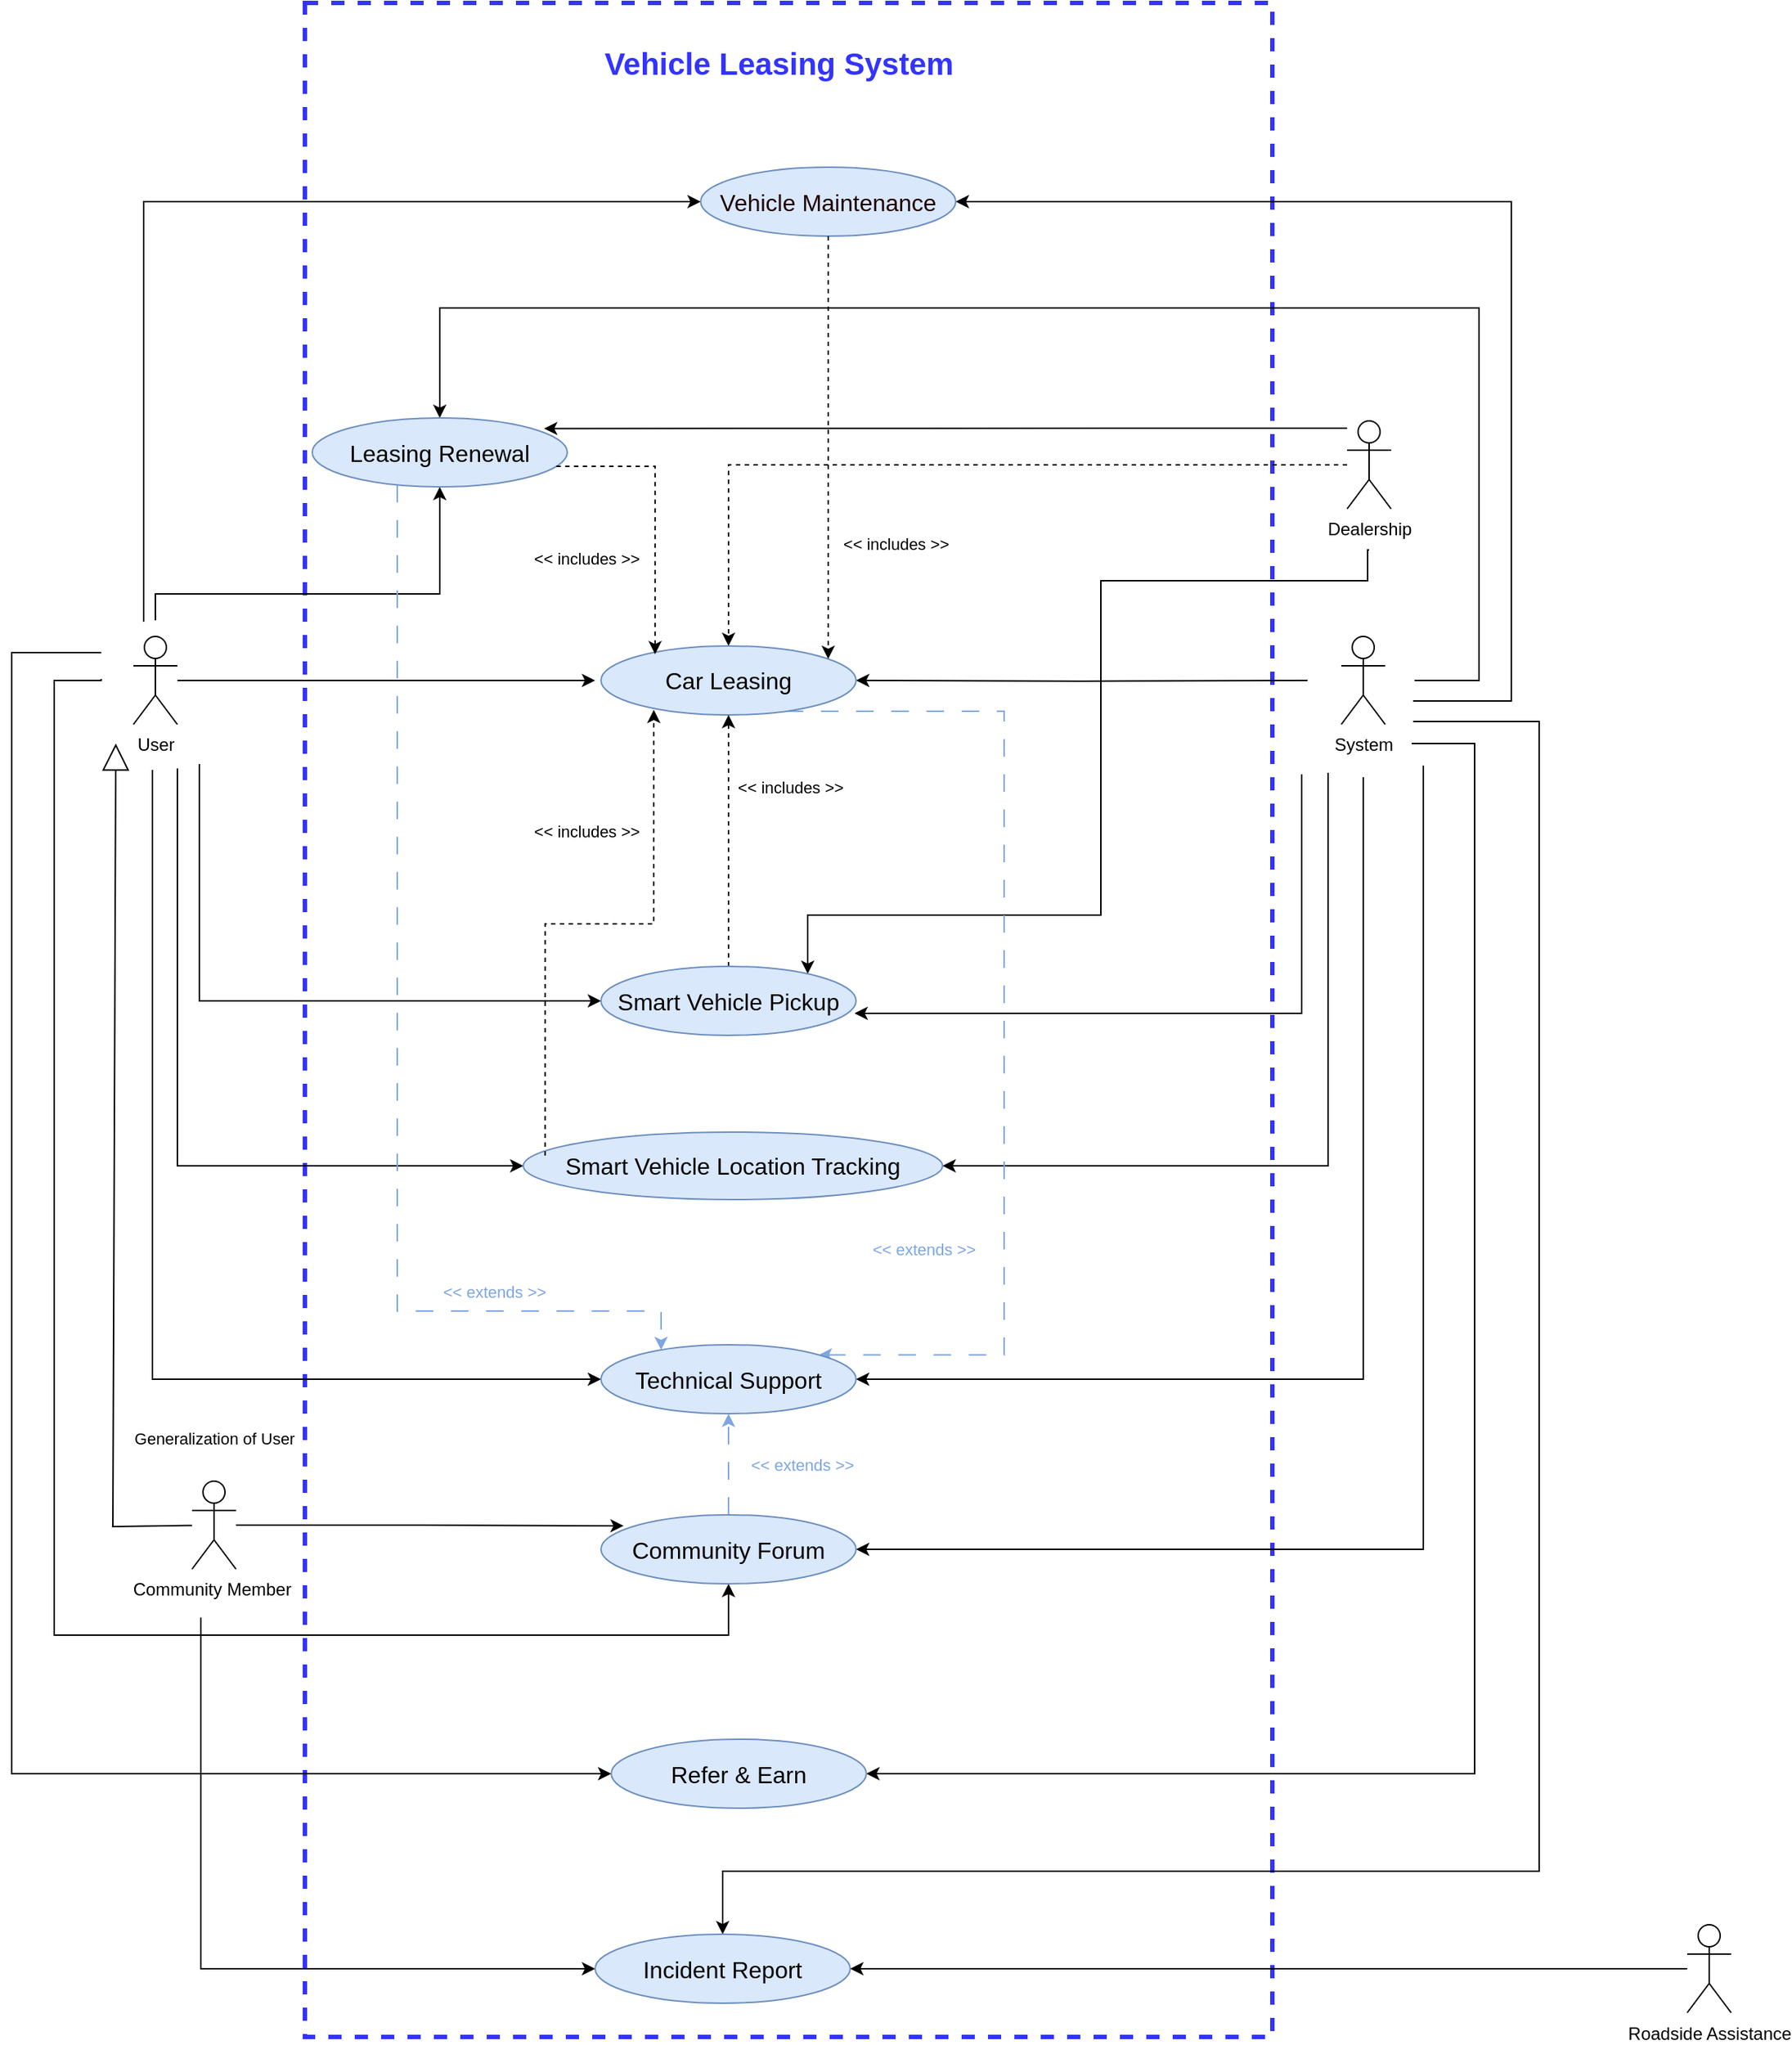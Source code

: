 <mxfile version="24.2.5" type="device">
  <diagram name="Use Case Diagram v0.1" id="3y6Z1_4csmGmZ2TnRmlC">
    <mxGraphModel dx="1914" dy="1204" grid="0" gridSize="10" guides="1" tooltips="1" connect="1" arrows="1" fold="1" page="0" pageScale="1" pageWidth="827" pageHeight="1169" math="0" shadow="0">
      <root>
        <mxCell id="0" />
        <mxCell id="1" parent="0" />
        <mxCell id="1nmPw6-PJ_FYRlz6oFzo-1" value="" style="rounded=0;whiteSpace=wrap;html=1;gradientColor=none;fillColor=none;dashed=1;strokeColor=#3333FF;shadow=0;strokeWidth=3;" vertex="1" parent="1">
          <mxGeometry x="-201" y="-268" width="660" height="1387" as="geometry" />
        </mxCell>
        <mxCell id="1nmPw6-PJ_FYRlz6oFzo-2" style="edgeStyle=orthogonalEdgeStyle;rounded=0;orthogonalLoop=1;jettySize=auto;html=1;" edge="1" parent="1" source="1nmPw6-PJ_FYRlz6oFzo-10">
          <mxGeometry relative="1" as="geometry">
            <mxPoint x="-3" y="194" as="targetPoint" />
          </mxGeometry>
        </mxCell>
        <mxCell id="1nmPw6-PJ_FYRlz6oFzo-3" style="edgeStyle=orthogonalEdgeStyle;rounded=0;orthogonalLoop=1;jettySize=auto;html=1;entryX=0;entryY=0.5;entryDx=0;entryDy=0;" edge="1" parent="1" target="1nmPw6-PJ_FYRlz6oFzo-32">
          <mxGeometry relative="1" as="geometry">
            <mxPoint x="-273" y="251" as="sourcePoint" />
            <Array as="points">
              <mxPoint x="-273" y="251" />
              <mxPoint x="-273" y="413" />
            </Array>
          </mxGeometry>
        </mxCell>
        <mxCell id="1nmPw6-PJ_FYRlz6oFzo-4" style="edgeStyle=orthogonalEdgeStyle;rounded=0;orthogonalLoop=1;jettySize=auto;html=1;entryX=0;entryY=0.5;entryDx=0;entryDy=0;" edge="1" parent="1" target="1nmPw6-PJ_FYRlz6oFzo-33">
          <mxGeometry relative="1" as="geometry">
            <mxPoint x="-288" y="254" as="sourcePoint" />
            <Array as="points">
              <mxPoint x="-288" y="262" />
              <mxPoint x="-288" y="525" />
            </Array>
          </mxGeometry>
        </mxCell>
        <mxCell id="1nmPw6-PJ_FYRlz6oFzo-5" style="edgeStyle=orthogonalEdgeStyle;rounded=0;orthogonalLoop=1;jettySize=auto;html=1;entryX=0.5;entryY=1;entryDx=0;entryDy=0;" edge="1" parent="1" target="1nmPw6-PJ_FYRlz6oFzo-37">
          <mxGeometry relative="1" as="geometry">
            <mxPoint x="-303" y="153" as="sourcePoint" />
            <Array as="points">
              <mxPoint x="-303" y="135" />
              <mxPoint x="-109" y="135" />
            </Array>
          </mxGeometry>
        </mxCell>
        <mxCell id="1nmPw6-PJ_FYRlz6oFzo-6" style="edgeStyle=orthogonalEdgeStyle;rounded=0;orthogonalLoop=1;jettySize=auto;html=1;entryX=0;entryY=0.5;entryDx=0;entryDy=0;" edge="1" parent="1" target="1nmPw6-PJ_FYRlz6oFzo-34">
          <mxGeometry relative="1" as="geometry">
            <mxPoint x="-311" y="154" as="sourcePoint" />
            <Array as="points">
              <mxPoint x="-311" y="-132" />
            </Array>
          </mxGeometry>
        </mxCell>
        <mxCell id="1nmPw6-PJ_FYRlz6oFzo-7" style="edgeStyle=orthogonalEdgeStyle;rounded=0;orthogonalLoop=1;jettySize=auto;html=1;entryX=0;entryY=0.5;entryDx=0;entryDy=0;" edge="1" parent="1" target="1nmPw6-PJ_FYRlz6oFzo-38">
          <mxGeometry relative="1" as="geometry">
            <mxPoint x="-305" y="255" as="sourcePoint" />
            <Array as="points">
              <mxPoint x="-305" y="670" />
            </Array>
          </mxGeometry>
        </mxCell>
        <mxCell id="1nmPw6-PJ_FYRlz6oFzo-8" style="edgeStyle=orthogonalEdgeStyle;rounded=0;orthogonalLoop=1;jettySize=auto;html=1;entryX=0.5;entryY=1;entryDx=0;entryDy=0;" edge="1" parent="1" target="1nmPw6-PJ_FYRlz6oFzo-41">
          <mxGeometry relative="1" as="geometry">
            <mxPoint x="-340" y="193" as="sourcePoint" />
            <Array as="points">
              <mxPoint x="-372" y="194" />
              <mxPoint x="-372" y="845" />
              <mxPoint x="88" y="845" />
            </Array>
          </mxGeometry>
        </mxCell>
        <mxCell id="1nmPw6-PJ_FYRlz6oFzo-9" style="edgeStyle=orthogonalEdgeStyle;rounded=0;orthogonalLoop=1;jettySize=auto;html=1;entryX=0;entryY=0.5;entryDx=0;entryDy=0;" edge="1" parent="1" target="1nmPw6-PJ_FYRlz6oFzo-42">
          <mxGeometry relative="1" as="geometry">
            <mxPoint x="-340" y="175" as="sourcePoint" />
            <Array as="points">
              <mxPoint x="-401" y="175" />
              <mxPoint x="-401" y="940" />
            </Array>
          </mxGeometry>
        </mxCell>
        <mxCell id="1nmPw6-PJ_FYRlz6oFzo-10" value="User" style="shape=umlActor;verticalLabelPosition=bottom;verticalAlign=top;html=1;" vertex="1" parent="1">
          <mxGeometry x="-318" y="164" width="30" height="60" as="geometry" />
        </mxCell>
        <mxCell id="1nmPw6-PJ_FYRlz6oFzo-11" style="edgeStyle=orthogonalEdgeStyle;rounded=0;orthogonalLoop=1;jettySize=auto;html=1;entryX=1;entryY=0.5;entryDx=0;entryDy=0;" edge="1" parent="1" target="1nmPw6-PJ_FYRlz6oFzo-29">
          <mxGeometry relative="1" as="geometry">
            <mxPoint x="483" y="194" as="sourcePoint" />
          </mxGeometry>
        </mxCell>
        <mxCell id="1nmPw6-PJ_FYRlz6oFzo-12" style="edgeStyle=orthogonalEdgeStyle;rounded=0;orthogonalLoop=1;jettySize=auto;html=1;entryX=1;entryY=0.5;entryDx=0;entryDy=0;" edge="1" parent="1" target="1nmPw6-PJ_FYRlz6oFzo-33">
          <mxGeometry relative="1" as="geometry">
            <mxPoint x="497" y="257" as="sourcePoint" />
            <Array as="points">
              <mxPoint x="497" y="257" />
              <mxPoint x="497" y="525" />
            </Array>
          </mxGeometry>
        </mxCell>
        <mxCell id="1nmPw6-PJ_FYRlz6oFzo-13" style="edgeStyle=orthogonalEdgeStyle;rounded=0;orthogonalLoop=1;jettySize=auto;html=1;entryX=0.5;entryY=0;entryDx=0;entryDy=0;" edge="1" parent="1" target="1nmPw6-PJ_FYRlz6oFzo-37">
          <mxGeometry relative="1" as="geometry">
            <mxPoint x="556" y="194" as="sourcePoint" />
            <Array as="points">
              <mxPoint x="600" y="194" />
              <mxPoint x="600" y="-60" />
              <mxPoint x="-109" y="-60" />
            </Array>
          </mxGeometry>
        </mxCell>
        <mxCell id="1nmPw6-PJ_FYRlz6oFzo-14" style="edgeStyle=orthogonalEdgeStyle;rounded=0;orthogonalLoop=1;jettySize=auto;html=1;entryX=1;entryY=0.5;entryDx=0;entryDy=0;" edge="1" parent="1" target="1nmPw6-PJ_FYRlz6oFzo-34">
          <mxGeometry relative="1" as="geometry">
            <mxPoint x="555" y="208" as="sourcePoint" />
            <Array as="points">
              <mxPoint x="622" y="208" />
              <mxPoint x="622" y="-132" />
            </Array>
          </mxGeometry>
        </mxCell>
        <mxCell id="1nmPw6-PJ_FYRlz6oFzo-15" style="edgeStyle=orthogonalEdgeStyle;rounded=0;orthogonalLoop=1;jettySize=auto;html=1;entryX=1;entryY=0.5;entryDx=0;entryDy=0;" edge="1" parent="1" target="1nmPw6-PJ_FYRlz6oFzo-38">
          <mxGeometry relative="1" as="geometry">
            <mxPoint x="521" y="260" as="sourcePoint" />
            <Array as="points">
              <mxPoint x="521" y="670" />
            </Array>
          </mxGeometry>
        </mxCell>
        <mxCell id="1nmPw6-PJ_FYRlz6oFzo-16" style="edgeStyle=orthogonalEdgeStyle;rounded=0;orthogonalLoop=1;jettySize=auto;html=1;entryX=1;entryY=0.5;entryDx=0;entryDy=0;" edge="1" parent="1" target="1nmPw6-PJ_FYRlz6oFzo-41">
          <mxGeometry relative="1" as="geometry">
            <mxPoint x="562" y="252" as="sourcePoint" />
            <Array as="points">
              <mxPoint x="562" y="252" />
              <mxPoint x="562" y="787" />
            </Array>
          </mxGeometry>
        </mxCell>
        <mxCell id="1nmPw6-PJ_FYRlz6oFzo-17" style="edgeStyle=orthogonalEdgeStyle;rounded=0;orthogonalLoop=1;jettySize=auto;html=1;entryX=1;entryY=0.5;entryDx=0;entryDy=0;" edge="1" parent="1" target="1nmPw6-PJ_FYRlz6oFzo-42">
          <mxGeometry relative="1" as="geometry">
            <mxPoint x="554" y="237" as="sourcePoint" />
            <Array as="points">
              <mxPoint x="554" y="237" />
              <mxPoint x="597" y="237" />
              <mxPoint x="597" y="940" />
            </Array>
          </mxGeometry>
        </mxCell>
        <mxCell id="1nmPw6-PJ_FYRlz6oFzo-18" style="edgeStyle=orthogonalEdgeStyle;rounded=0;orthogonalLoop=1;jettySize=auto;html=1;" edge="1" parent="1" target="1nmPw6-PJ_FYRlz6oFzo-43">
          <mxGeometry relative="1" as="geometry">
            <mxPoint x="555" y="222" as="sourcePoint" />
            <Array as="points">
              <mxPoint x="555" y="222" />
              <mxPoint x="641" y="222" />
              <mxPoint x="641" y="1006" />
              <mxPoint x="84" y="1006" />
            </Array>
          </mxGeometry>
        </mxCell>
        <mxCell id="1nmPw6-PJ_FYRlz6oFzo-19" value="System" style="shape=umlActor;verticalLabelPosition=bottom;verticalAlign=top;html=1;" vertex="1" parent="1">
          <mxGeometry x="506" y="164" width="30" height="60" as="geometry" />
        </mxCell>
        <mxCell id="1nmPw6-PJ_FYRlz6oFzo-20" style="edgeStyle=orthogonalEdgeStyle;rounded=0;orthogonalLoop=1;jettySize=auto;html=1;dashed=1;" edge="1" parent="1" source="1nmPw6-PJ_FYRlz6oFzo-22" target="1nmPw6-PJ_FYRlz6oFzo-29">
          <mxGeometry relative="1" as="geometry" />
        </mxCell>
        <mxCell id="1nmPw6-PJ_FYRlz6oFzo-21" style="edgeStyle=orthogonalEdgeStyle;rounded=0;orthogonalLoop=1;jettySize=auto;html=1;" edge="1" parent="1" target="1nmPw6-PJ_FYRlz6oFzo-32">
          <mxGeometry relative="1" as="geometry">
            <mxPoint x="525" y="105" as="sourcePoint" />
            <Array as="points">
              <mxPoint x="524" y="126" />
              <mxPoint x="342" y="126" />
              <mxPoint x="342" y="354" />
              <mxPoint x="142" y="354" />
            </Array>
          </mxGeometry>
        </mxCell>
        <mxCell id="1nmPw6-PJ_FYRlz6oFzo-22" value="Dealership" style="shape=umlActor;verticalLabelPosition=bottom;verticalAlign=top;html=1;" vertex="1" parent="1">
          <mxGeometry x="510" y="17" width="30" height="60" as="geometry" />
        </mxCell>
        <mxCell id="1nmPw6-PJ_FYRlz6oFzo-23" style="edgeStyle=orthogonalEdgeStyle;rounded=0;orthogonalLoop=1;jettySize=auto;html=1;entryX=1;entryY=0.5;entryDx=0;entryDy=0;" edge="1" parent="1" source="1nmPw6-PJ_FYRlz6oFzo-24" target="1nmPw6-PJ_FYRlz6oFzo-43">
          <mxGeometry relative="1" as="geometry" />
        </mxCell>
        <mxCell id="1nmPw6-PJ_FYRlz6oFzo-24" value="Roadside Assistance" style="shape=umlActor;verticalLabelPosition=bottom;verticalAlign=top;html=1;" vertex="1" parent="1">
          <mxGeometry x="742" y="1042.5" width="30" height="60" as="geometry" />
        </mxCell>
        <mxCell id="1nmPw6-PJ_FYRlz6oFzo-25" style="edgeStyle=orthogonalEdgeStyle;rounded=0;orthogonalLoop=1;jettySize=auto;html=1;entryX=0;entryY=0.5;entryDx=0;entryDy=0;" edge="1" parent="1" target="1nmPw6-PJ_FYRlz6oFzo-43">
          <mxGeometry relative="1" as="geometry">
            <mxPoint x="-272" y="833" as="sourcePoint" />
            <Array as="points">
              <mxPoint x="-272" y="868" />
              <mxPoint x="-272" y="1073" />
            </Array>
          </mxGeometry>
        </mxCell>
        <mxCell id="1nmPw6-PJ_FYRlz6oFzo-26" value="Community Member&amp;nbsp;" style="shape=umlActor;verticalLabelPosition=bottom;verticalAlign=top;html=1;" vertex="1" parent="1">
          <mxGeometry x="-278" y="740" width="30" height="60" as="geometry" />
        </mxCell>
        <mxCell id="1nmPw6-PJ_FYRlz6oFzo-27" style="edgeStyle=orthogonalEdgeStyle;rounded=0;orthogonalLoop=1;jettySize=auto;html=1;entryX=1;entryY=0;entryDx=0;entryDy=0;dashed=1;dashPattern=12 12;strokeColor=#7EA6E0;" edge="1" parent="1" source="1nmPw6-PJ_FYRlz6oFzo-29" target="1nmPw6-PJ_FYRlz6oFzo-38">
          <mxGeometry relative="1" as="geometry">
            <Array as="points">
              <mxPoint x="276" y="215" />
              <mxPoint x="276" y="654" />
            </Array>
          </mxGeometry>
        </mxCell>
        <mxCell id="1nmPw6-PJ_FYRlz6oFzo-28" value="&lt;span style=&quot;color: rgb(126, 166, 224);&quot;&gt;&amp;lt;&amp;lt; extends &amp;gt;&amp;gt;&lt;/span&gt;" style="edgeLabel;html=1;align=center;verticalAlign=middle;resizable=0;points=[];" vertex="1" connectable="0" parent="1nmPw6-PJ_FYRlz6oFzo-27">
          <mxGeometry x="0.385" y="-4" relative="1" as="geometry">
            <mxPoint x="-51" y="21" as="offset" />
          </mxGeometry>
        </mxCell>
        <mxCell id="1nmPw6-PJ_FYRlz6oFzo-29" value="&lt;span style=&quot;text-align: start; font-size: 12pt; font-family: Calibri, sans-serif;&quot; lang=&quot;EN-US&quot;&gt;Car Leasing&lt;/span&gt;&lt;span style=&quot;font-size: medium; text-align: start;&quot;&gt;&lt;/span&gt;" style="ellipse;whiteSpace=wrap;html=1;align=center;fillColor=#dae8fc;strokeColor=#6c8ebf;" vertex="1" parent="1">
          <mxGeometry x="1" y="170.5" width="174" height="47" as="geometry" />
        </mxCell>
        <mxCell id="1nmPw6-PJ_FYRlz6oFzo-30" style="edgeStyle=orthogonalEdgeStyle;rounded=0;orthogonalLoop=1;jettySize=auto;html=1;entryX=0.5;entryY=1;entryDx=0;entryDy=0;dashed=1;" edge="1" parent="1" source="1nmPw6-PJ_FYRlz6oFzo-32" target="1nmPw6-PJ_FYRlz6oFzo-29">
          <mxGeometry relative="1" as="geometry" />
        </mxCell>
        <mxCell id="1nmPw6-PJ_FYRlz6oFzo-31" value="&amp;lt;&amp;lt; includes &amp;gt;&amp;gt;" style="edgeLabel;html=1;align=center;verticalAlign=middle;resizable=0;points=[];" vertex="1" connectable="0" parent="1nmPw6-PJ_FYRlz6oFzo-30">
          <mxGeometry x="0.017" y="3" relative="1" as="geometry">
            <mxPoint x="45" y="-35" as="offset" />
          </mxGeometry>
        </mxCell>
        <mxCell id="1nmPw6-PJ_FYRlz6oFzo-32" value="&lt;span style=&quot;text-align: start; font-size: 12pt; font-family: Calibri, sans-serif;&quot; lang=&quot;EN-US&quot;&gt;Smart Vehicle Pickup&lt;/span&gt;&lt;span style=&quot;font-size: medium; text-align: start;&quot;&gt;&lt;/span&gt;&lt;br&gt;&lt;span style=&quot;font-size: medium; text-align: start;&quot;&gt;&lt;/span&gt;" style="ellipse;whiteSpace=wrap;html=1;align=center;fillColor=#dae8fc;strokeColor=#6c8ebf;" vertex="1" parent="1">
          <mxGeometry x="1" y="389" width="174" height="47" as="geometry" />
        </mxCell>
        <mxCell id="1nmPw6-PJ_FYRlz6oFzo-33" value="&lt;span style=&quot;text-align: start; font-size: 12pt; font-family: Calibri, sans-serif;&quot; lang=&quot;EN-US&quot;&gt;Smart Vehicle Location Tracking&lt;/span&gt;&lt;span style=&quot;font-size: medium; text-align: start;&quot;&gt;&lt;/span&gt;&lt;br&gt;&lt;span style=&quot;font-size: medium; text-align: start;&quot;&gt;&lt;/span&gt;" style="ellipse;whiteSpace=wrap;html=1;align=center;fillColor=#dae8fc;strokeColor=#6c8ebf;" vertex="1" parent="1">
          <mxGeometry x="-52" y="502" width="286" height="46" as="geometry" />
        </mxCell>
        <mxCell id="1nmPw6-PJ_FYRlz6oFzo-34" value="&lt;span style=&quot;text-align: start; font-size: 12pt; font-family: Calibri, sans-serif;&quot; lang=&quot;EN-US&quot;&gt;&lt;font color=&quot;#1f0000&quot;&gt;Vehicle&lt;b style=&quot;&quot;&gt; &lt;/b&gt;Maintenance&lt;/font&gt;&lt;/span&gt;&lt;span style=&quot;font-size: medium; text-align: start;&quot;&gt;&lt;/span&gt;&lt;br&gt;&lt;span style=&quot;font-size: medium; text-align: start;&quot;&gt;&lt;/span&gt;" style="ellipse;whiteSpace=wrap;html=1;align=center;fillColor=#dae8fc;strokeColor=#6c8ebf;" vertex="1" parent="1">
          <mxGeometry x="69" y="-156" width="174" height="47" as="geometry" />
        </mxCell>
        <mxCell id="1nmPw6-PJ_FYRlz6oFzo-35" style="edgeStyle=orthogonalEdgeStyle;rounded=0;orthogonalLoop=1;jettySize=auto;html=1;dashed=1;dashPattern=12 12;strokeColor=#7EA6E0;" edge="1" parent="1" source="1nmPw6-PJ_FYRlz6oFzo-37" target="1nmPw6-PJ_FYRlz6oFzo-38">
          <mxGeometry relative="1" as="geometry">
            <Array as="points">
              <mxPoint x="-138" y="624" />
              <mxPoint x="42" y="624" />
            </Array>
          </mxGeometry>
        </mxCell>
        <mxCell id="1nmPw6-PJ_FYRlz6oFzo-36" value="&lt;font color=&quot;#7ea6e0&quot;&gt;&amp;lt;&amp;lt; extends &amp;gt;&amp;gt;&lt;/font&gt;" style="edgeLabel;html=1;align=center;verticalAlign=middle;resizable=0;points=[];" vertex="1" connectable="0" parent="1nmPw6-PJ_FYRlz6oFzo-35">
          <mxGeometry x="0.332" y="-2" relative="1" as="geometry">
            <mxPoint x="68" y="37" as="offset" />
          </mxGeometry>
        </mxCell>
        <mxCell id="1nmPw6-PJ_FYRlz6oFzo-37" value="&lt;span style=&quot;text-align: start; font-size: 12pt; font-family: Calibri, sans-serif;&quot; lang=&quot;EN-US&quot;&gt;Leasing Renewal&lt;/span&gt;&lt;span style=&quot;font-size: medium; text-align: start;&quot;&gt;&lt;/span&gt;&lt;br&gt;&lt;span style=&quot;font-size: medium; text-align: start;&quot;&gt;&lt;/span&gt;" style="ellipse;whiteSpace=wrap;html=1;align=center;fillColor=#dae8fc;strokeColor=#6c8ebf;" vertex="1" parent="1">
          <mxGeometry x="-196" y="15" width="174" height="47" as="geometry" />
        </mxCell>
        <mxCell id="1nmPw6-PJ_FYRlz6oFzo-38" value="&lt;span style=&quot;text-align: start; font-size: 12pt; font-family: Calibri, sans-serif;&quot; lang=&quot;EN-US&quot;&gt;Technical Support&lt;/span&gt;&lt;span style=&quot;font-size: medium; text-align: start;&quot;&gt;&lt;/span&gt;&lt;br&gt;&lt;span style=&quot;font-size: medium; text-align: start;&quot;&gt;&lt;/span&gt;" style="ellipse;whiteSpace=wrap;html=1;align=center;fillColor=#dae8fc;strokeColor=#6c8ebf;" vertex="1" parent="1">
          <mxGeometry x="1" y="647" width="174" height="47" as="geometry" />
        </mxCell>
        <mxCell id="1nmPw6-PJ_FYRlz6oFzo-39" style="edgeStyle=orthogonalEdgeStyle;rounded=0;orthogonalLoop=1;jettySize=auto;html=1;entryX=0.5;entryY=1;entryDx=0;entryDy=0;dashed=1;dashPattern=12 12;strokeColor=#7EA6E0;" edge="1" parent="1" source="1nmPw6-PJ_FYRlz6oFzo-41" target="1nmPw6-PJ_FYRlz6oFzo-38">
          <mxGeometry relative="1" as="geometry" />
        </mxCell>
        <mxCell id="1nmPw6-PJ_FYRlz6oFzo-40" value="&lt;span style=&quot;color: rgb(126, 166, 224);&quot;&gt;&amp;lt;&amp;lt; extends &amp;gt;&amp;gt;&lt;/span&gt;" style="edgeLabel;html=1;align=center;verticalAlign=middle;resizable=0;points=[];" vertex="1" connectable="0" parent="1nmPw6-PJ_FYRlz6oFzo-39">
          <mxGeometry x="0.17" relative="1" as="geometry">
            <mxPoint x="50" y="6" as="offset" />
          </mxGeometry>
        </mxCell>
        <mxCell id="1nmPw6-PJ_FYRlz6oFzo-41" value="&lt;p style=&quot;margin: 0cm; font-size: 12pt; font-family: Calibri, sans-serif; text-align: start;&quot; class=&quot;MsoNormal&quot;&gt;&lt;span lang=&quot;EN-US&quot;&gt;Community Forum&lt;/span&gt;&lt;/p&gt;&lt;span style=&quot;font-size: medium; text-align: start;&quot;&gt;&lt;/span&gt;" style="ellipse;whiteSpace=wrap;html=1;align=center;fillColor=#dae8fc;strokeColor=#6c8ebf;" vertex="1" parent="1">
          <mxGeometry x="1" y="763" width="174" height="47" as="geometry" />
        </mxCell>
        <mxCell id="1nmPw6-PJ_FYRlz6oFzo-42" value="&lt;span style=&quot;text-align: start; font-size: 12pt; font-family: Calibri, sans-serif;&quot; lang=&quot;EN-US&quot;&gt;Refer &amp;amp; Earn&lt;/span&gt;&lt;span style=&quot;font-size: medium; text-align: start;&quot;&gt;&lt;/span&gt;&lt;br&gt;&lt;span style=&quot;font-size: medium; text-align: start;&quot;&gt;&lt;/span&gt;" style="ellipse;whiteSpace=wrap;html=1;align=center;fillColor=#dae8fc;strokeColor=#6c8ebf;" vertex="1" parent="1">
          <mxGeometry x="8" y="916" width="174" height="47" as="geometry" />
        </mxCell>
        <mxCell id="1nmPw6-PJ_FYRlz6oFzo-43" value="&lt;span style=&quot;text-align: start; font-size: 12pt; font-family: Calibri, sans-serif;&quot; lang=&quot;EN-US&quot;&gt;Incident Report&lt;/span&gt;&lt;span style=&quot;font-size: medium; text-align: start;&quot;&gt;&lt;/span&gt;&lt;br&gt;&lt;span style=&quot;font-size: medium; text-align: start;&quot;&gt;&lt;/span&gt;" style="ellipse;whiteSpace=wrap;html=1;align=center;fillColor=#dae8fc;strokeColor=#6c8ebf;" vertex="1" parent="1">
          <mxGeometry x="-3" y="1049" width="174" height="47" as="geometry" />
        </mxCell>
        <mxCell id="1nmPw6-PJ_FYRlz6oFzo-44" style="edgeStyle=orthogonalEdgeStyle;rounded=0;orthogonalLoop=1;jettySize=auto;html=1;entryX=0.994;entryY=0.681;entryDx=0;entryDy=0;entryPerimeter=0;" edge="1" parent="1" target="1nmPw6-PJ_FYRlz6oFzo-32">
          <mxGeometry relative="1" as="geometry">
            <mxPoint x="479" y="258" as="sourcePoint" />
            <Array as="points">
              <mxPoint x="479" y="258" />
              <mxPoint x="479" y="421" />
            </Array>
          </mxGeometry>
        </mxCell>
        <mxCell id="1nmPw6-PJ_FYRlz6oFzo-45" style="edgeStyle=orthogonalEdgeStyle;rounded=0;orthogonalLoop=1;jettySize=auto;html=1;exitX=0.052;exitY=0.348;exitDx=0;exitDy=0;entryX=0.207;entryY=0.926;entryDx=0;entryDy=0;entryPerimeter=0;exitPerimeter=0;dashed=1;" edge="1" parent="1" source="1nmPw6-PJ_FYRlz6oFzo-33" target="1nmPw6-PJ_FYRlz6oFzo-29">
          <mxGeometry relative="1" as="geometry">
            <Array as="points">
              <mxPoint x="-37" y="360" />
              <mxPoint x="37" y="360" />
            </Array>
          </mxGeometry>
        </mxCell>
        <mxCell id="1nmPw6-PJ_FYRlz6oFzo-46" value="&amp;lt;&amp;lt; includes &amp;gt;&amp;gt;" style="edgeLabel;html=1;align=center;verticalAlign=middle;resizable=0;points=[];" vertex="1" connectable="0" parent="1nmPw6-PJ_FYRlz6oFzo-45">
          <mxGeometry x="0.569" y="1" relative="1" as="geometry">
            <mxPoint x="-45" y="1" as="offset" />
          </mxGeometry>
        </mxCell>
        <mxCell id="1nmPw6-PJ_FYRlz6oFzo-47" style="edgeStyle=orthogonalEdgeStyle;rounded=0;orthogonalLoop=1;jettySize=auto;html=1;entryX=0.909;entryY=0.153;entryDx=0;entryDy=0;entryPerimeter=0;" edge="1" parent="1" source="1nmPw6-PJ_FYRlz6oFzo-22" target="1nmPw6-PJ_FYRlz6oFzo-37">
          <mxGeometry relative="1" as="geometry">
            <Array as="points">
              <mxPoint x="380" y="22" />
              <mxPoint x="380" y="22" />
            </Array>
          </mxGeometry>
        </mxCell>
        <mxCell id="1nmPw6-PJ_FYRlz6oFzo-48" style="edgeStyle=orthogonalEdgeStyle;rounded=0;orthogonalLoop=1;jettySize=auto;html=1;entryX=0.212;entryY=0.12;entryDx=0;entryDy=0;entryPerimeter=0;dashed=1;" edge="1" parent="1" source="1nmPw6-PJ_FYRlz6oFzo-37" target="1nmPw6-PJ_FYRlz6oFzo-29">
          <mxGeometry relative="1" as="geometry">
            <Array as="points">
              <mxPoint x="38" y="48" />
            </Array>
          </mxGeometry>
        </mxCell>
        <mxCell id="1nmPw6-PJ_FYRlz6oFzo-49" value="&amp;lt;&amp;lt; includes &amp;gt;&amp;gt;" style="edgeLabel;html=1;align=center;verticalAlign=middle;resizable=0;points=[];" vertex="1" connectable="0" parent="1nmPw6-PJ_FYRlz6oFzo-48">
          <mxGeometry x="0.206" relative="1" as="geometry">
            <mxPoint x="-47" y="12" as="offset" />
          </mxGeometry>
        </mxCell>
        <mxCell id="1nmPw6-PJ_FYRlz6oFzo-50" style="edgeStyle=orthogonalEdgeStyle;rounded=0;orthogonalLoop=1;jettySize=auto;html=1;dashed=1;" edge="1" parent="1" source="1nmPw6-PJ_FYRlz6oFzo-34" target="1nmPw6-PJ_FYRlz6oFzo-29">
          <mxGeometry relative="1" as="geometry">
            <Array as="points">
              <mxPoint x="156" y="104" />
              <mxPoint x="156" y="104" />
            </Array>
          </mxGeometry>
        </mxCell>
        <mxCell id="1nmPw6-PJ_FYRlz6oFzo-51" value="&amp;lt;&amp;lt; includes &amp;gt;&amp;gt;" style="edgeLabel;html=1;align=center;verticalAlign=middle;resizable=0;points=[];" vertex="1" connectable="0" parent="1nmPw6-PJ_FYRlz6oFzo-50">
          <mxGeometry x="0.597" relative="1" as="geometry">
            <mxPoint x="46" y="-20" as="offset" />
          </mxGeometry>
        </mxCell>
        <mxCell id="1nmPw6-PJ_FYRlz6oFzo-52" value="Generalization of User" style="endArrow=block;endSize=16;endFill=0;html=1;rounded=0;" edge="1" parent="1" source="1nmPw6-PJ_FYRlz6oFzo-26">
          <mxGeometry x="-1" y="-61" width="160" relative="1" as="geometry">
            <mxPoint x="89" y="486" as="sourcePoint" />
            <mxPoint x="-330" y="237" as="targetPoint" />
            <Array as="points">
              <mxPoint x="-332" y="771" />
            </Array>
            <mxPoint x="16" y="2" as="offset" />
          </mxGeometry>
        </mxCell>
        <mxCell id="1nmPw6-PJ_FYRlz6oFzo-53" style="edgeStyle=orthogonalEdgeStyle;rounded=0;orthogonalLoop=1;jettySize=auto;html=1;entryX=0.089;entryY=0.159;entryDx=0;entryDy=0;entryPerimeter=0;" edge="1" parent="1" source="1nmPw6-PJ_FYRlz6oFzo-26" target="1nmPw6-PJ_FYRlz6oFzo-41">
          <mxGeometry relative="1" as="geometry" />
        </mxCell>
        <mxCell id="1nmPw6-PJ_FYRlz6oFzo-54" value="&lt;font color=&quot;#3333ff&quot; style=&quot;font-size: 21px;&quot;&gt;Vehicle Leasing System&lt;/font&gt;" style="text;html=1;align=center;verticalAlign=middle;resizable=0;points=[];autosize=1;strokeColor=none;fillColor=none;fontStyle=1" vertex="1" parent="1">
          <mxGeometry x="1" y="-246" width="241" height="37" as="geometry" />
        </mxCell>
      </root>
    </mxGraphModel>
  </diagram>
</mxfile>
